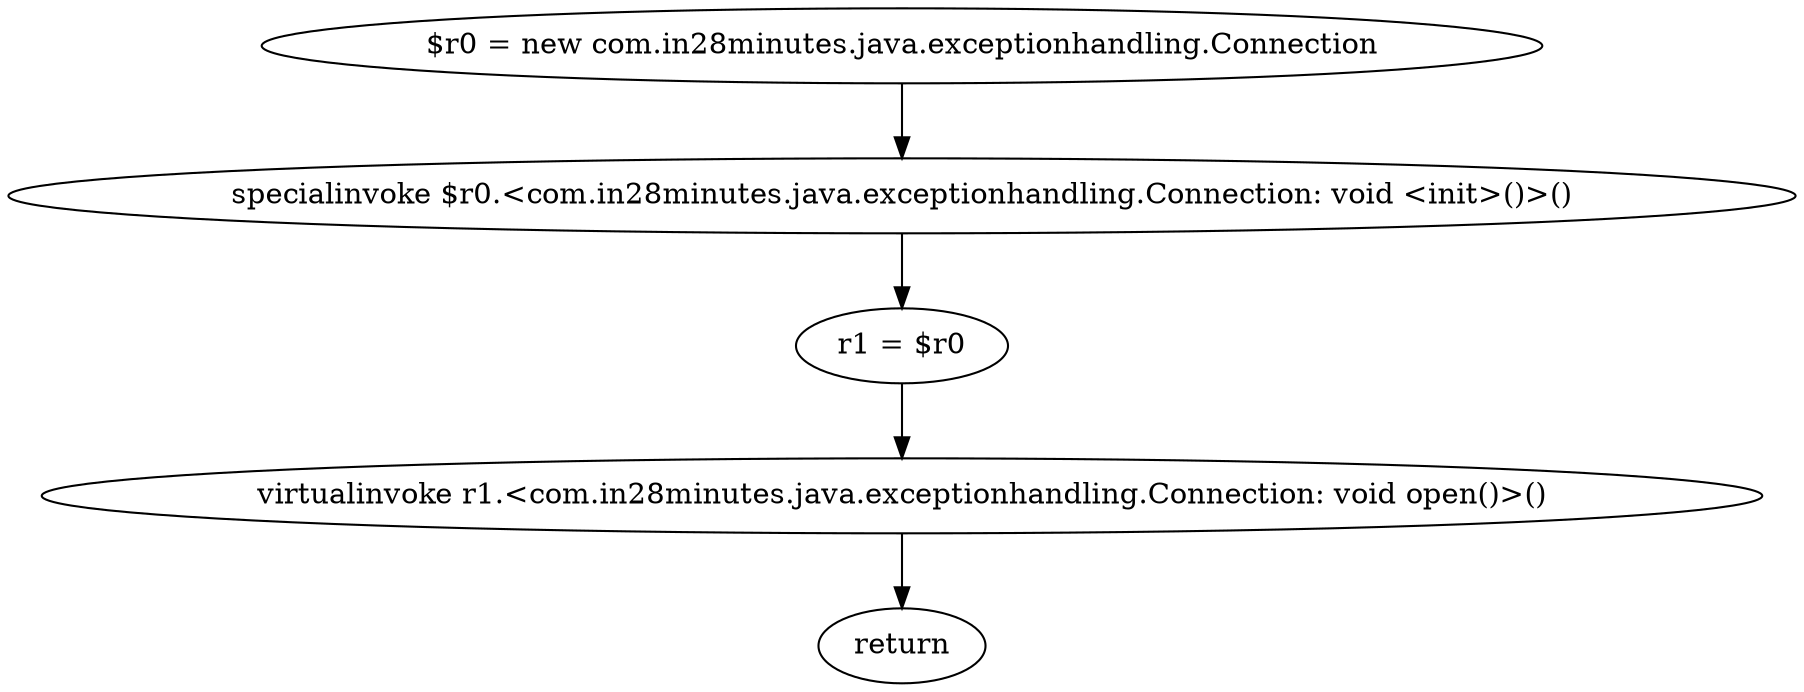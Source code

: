 digraph "unitGraph" {
    "$r0 = new com.in28minutes.java.exceptionhandling.Connection"
    "specialinvoke $r0.<com.in28minutes.java.exceptionhandling.Connection: void <init>()>()"
    "r1 = $r0"
    "virtualinvoke r1.<com.in28minutes.java.exceptionhandling.Connection: void open()>()"
    "return"
    "$r0 = new com.in28minutes.java.exceptionhandling.Connection"->"specialinvoke $r0.<com.in28minutes.java.exceptionhandling.Connection: void <init>()>()";
    "specialinvoke $r0.<com.in28minutes.java.exceptionhandling.Connection: void <init>()>()"->"r1 = $r0";
    "r1 = $r0"->"virtualinvoke r1.<com.in28minutes.java.exceptionhandling.Connection: void open()>()";
    "virtualinvoke r1.<com.in28minutes.java.exceptionhandling.Connection: void open()>()"->"return";
}
